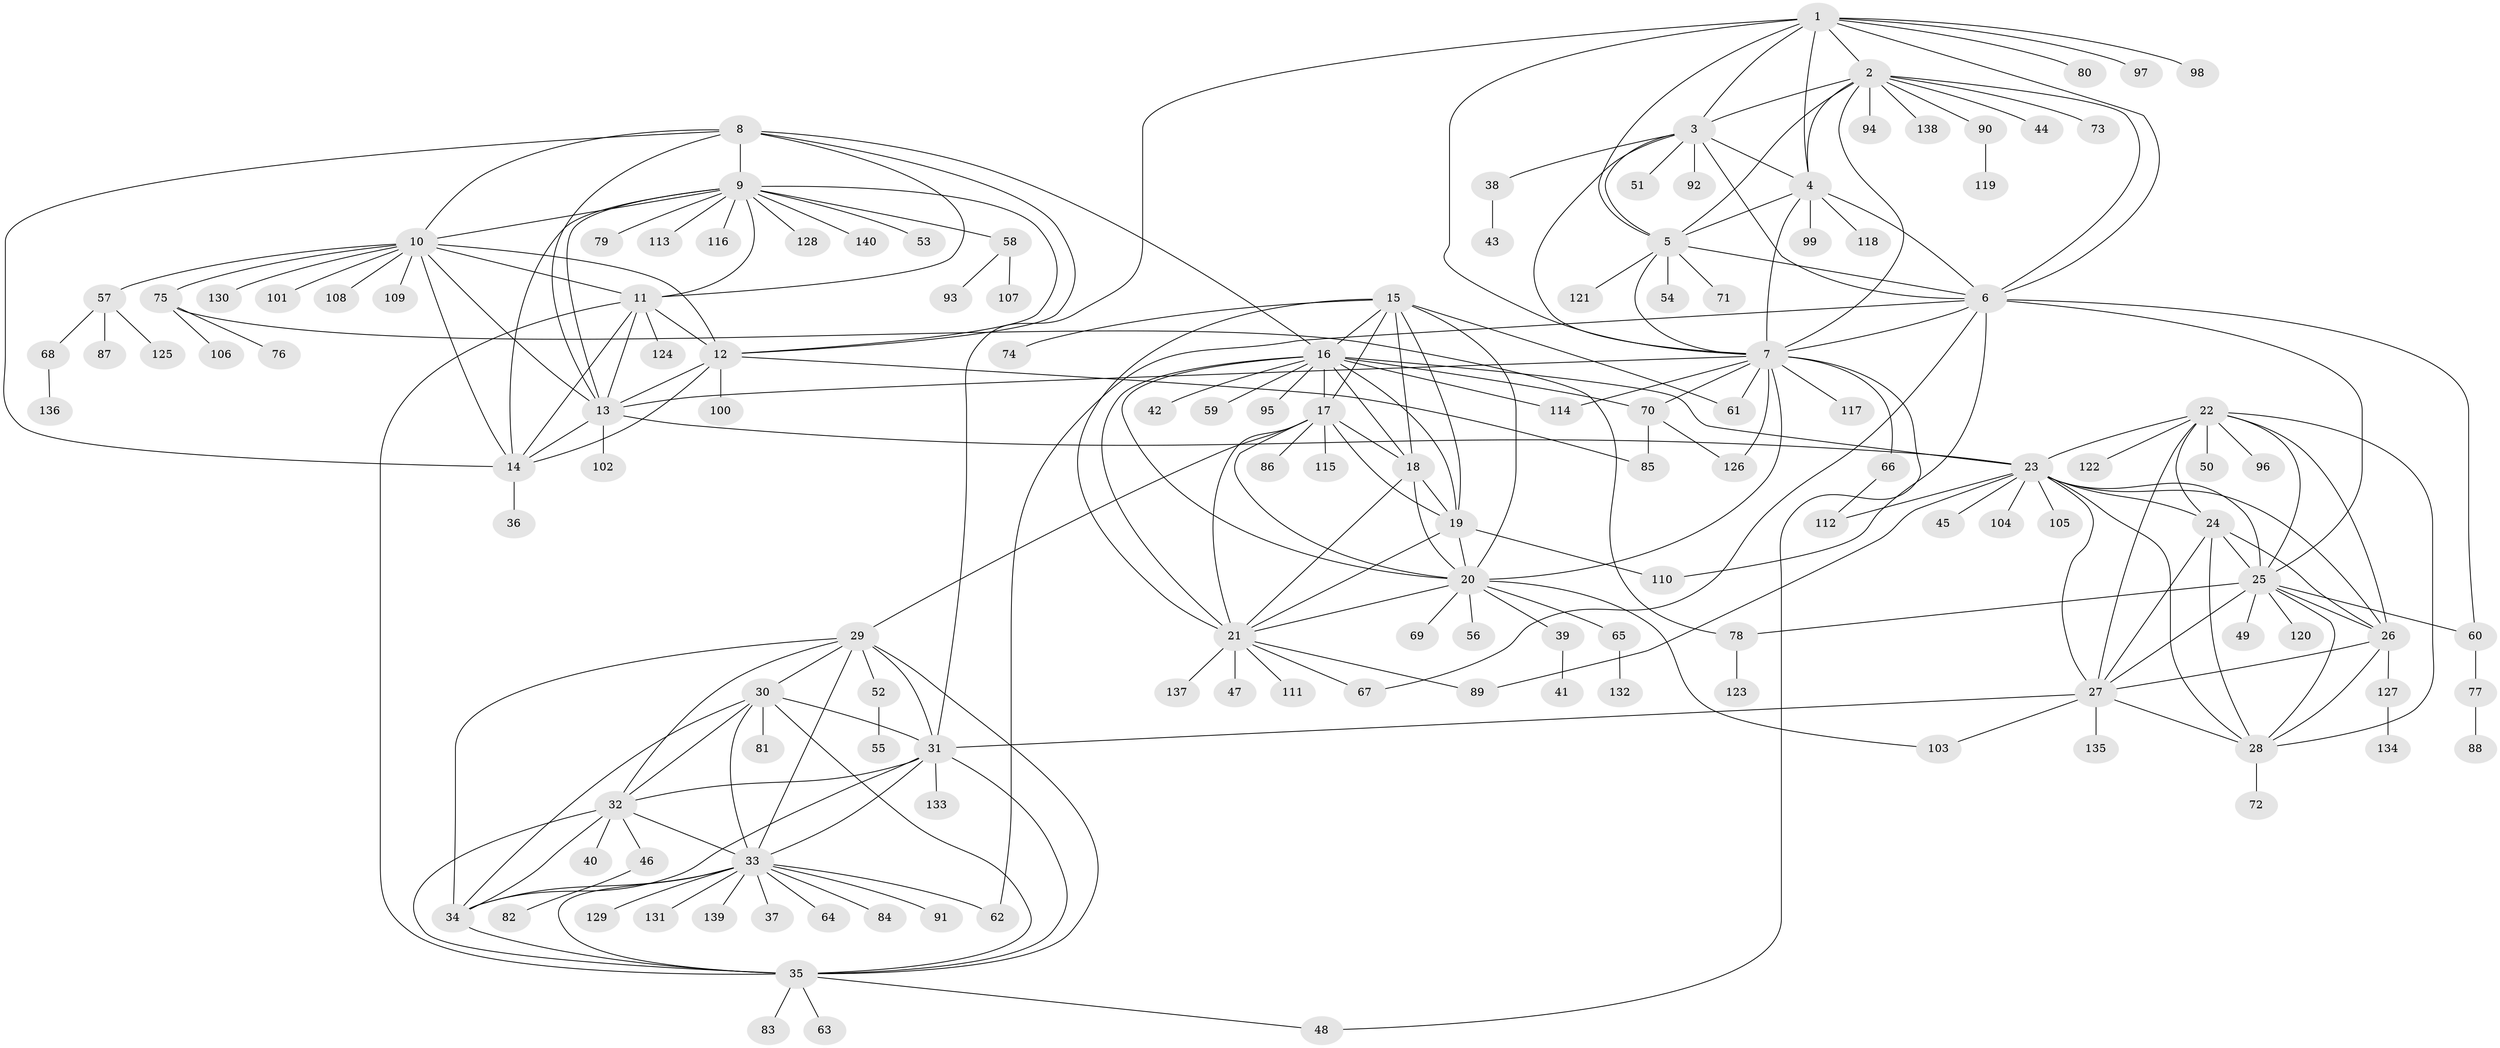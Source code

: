// Generated by graph-tools (version 1.1) at 2025/11/02/27/25 16:11:31]
// undirected, 140 vertices, 234 edges
graph export_dot {
graph [start="1"]
  node [color=gray90,style=filled];
  1;
  2;
  3;
  4;
  5;
  6;
  7;
  8;
  9;
  10;
  11;
  12;
  13;
  14;
  15;
  16;
  17;
  18;
  19;
  20;
  21;
  22;
  23;
  24;
  25;
  26;
  27;
  28;
  29;
  30;
  31;
  32;
  33;
  34;
  35;
  36;
  37;
  38;
  39;
  40;
  41;
  42;
  43;
  44;
  45;
  46;
  47;
  48;
  49;
  50;
  51;
  52;
  53;
  54;
  55;
  56;
  57;
  58;
  59;
  60;
  61;
  62;
  63;
  64;
  65;
  66;
  67;
  68;
  69;
  70;
  71;
  72;
  73;
  74;
  75;
  76;
  77;
  78;
  79;
  80;
  81;
  82;
  83;
  84;
  85;
  86;
  87;
  88;
  89;
  90;
  91;
  92;
  93;
  94;
  95;
  96;
  97;
  98;
  99;
  100;
  101;
  102;
  103;
  104;
  105;
  106;
  107;
  108;
  109;
  110;
  111;
  112;
  113;
  114;
  115;
  116;
  117;
  118;
  119;
  120;
  121;
  122;
  123;
  124;
  125;
  126;
  127;
  128;
  129;
  130;
  131;
  132;
  133;
  134;
  135;
  136;
  137;
  138;
  139;
  140;
  1 -- 2;
  1 -- 3;
  1 -- 4;
  1 -- 5;
  1 -- 6;
  1 -- 7;
  1 -- 31;
  1 -- 80;
  1 -- 97;
  1 -- 98;
  2 -- 3;
  2 -- 4;
  2 -- 5;
  2 -- 6;
  2 -- 7;
  2 -- 44;
  2 -- 73;
  2 -- 90;
  2 -- 94;
  2 -- 138;
  3 -- 4;
  3 -- 5;
  3 -- 6;
  3 -- 7;
  3 -- 38;
  3 -- 51;
  3 -- 92;
  4 -- 5;
  4 -- 6;
  4 -- 7;
  4 -- 99;
  4 -- 118;
  5 -- 6;
  5 -- 7;
  5 -- 54;
  5 -- 71;
  5 -- 121;
  6 -- 7;
  6 -- 25;
  6 -- 60;
  6 -- 62;
  6 -- 67;
  6 -- 110;
  7 -- 13;
  7 -- 20;
  7 -- 48;
  7 -- 61;
  7 -- 66;
  7 -- 70;
  7 -- 114;
  7 -- 117;
  7 -- 126;
  8 -- 9;
  8 -- 10;
  8 -- 11;
  8 -- 12;
  8 -- 13;
  8 -- 14;
  8 -- 16;
  9 -- 10;
  9 -- 11;
  9 -- 12;
  9 -- 13;
  9 -- 14;
  9 -- 53;
  9 -- 58;
  9 -- 79;
  9 -- 113;
  9 -- 116;
  9 -- 128;
  9 -- 140;
  10 -- 11;
  10 -- 12;
  10 -- 13;
  10 -- 14;
  10 -- 57;
  10 -- 75;
  10 -- 101;
  10 -- 108;
  10 -- 109;
  10 -- 130;
  11 -- 12;
  11 -- 13;
  11 -- 14;
  11 -- 35;
  11 -- 124;
  12 -- 13;
  12 -- 14;
  12 -- 85;
  12 -- 100;
  13 -- 14;
  13 -- 23;
  13 -- 102;
  14 -- 36;
  15 -- 16;
  15 -- 17;
  15 -- 18;
  15 -- 19;
  15 -- 20;
  15 -- 21;
  15 -- 61;
  15 -- 74;
  16 -- 17;
  16 -- 18;
  16 -- 19;
  16 -- 20;
  16 -- 21;
  16 -- 23;
  16 -- 42;
  16 -- 59;
  16 -- 70;
  16 -- 95;
  16 -- 114;
  17 -- 18;
  17 -- 19;
  17 -- 20;
  17 -- 21;
  17 -- 29;
  17 -- 86;
  17 -- 115;
  18 -- 19;
  18 -- 20;
  18 -- 21;
  19 -- 20;
  19 -- 21;
  19 -- 110;
  20 -- 21;
  20 -- 39;
  20 -- 56;
  20 -- 65;
  20 -- 69;
  20 -- 103;
  21 -- 47;
  21 -- 67;
  21 -- 89;
  21 -- 111;
  21 -- 137;
  22 -- 23;
  22 -- 24;
  22 -- 25;
  22 -- 26;
  22 -- 27;
  22 -- 28;
  22 -- 50;
  22 -- 96;
  22 -- 122;
  23 -- 24;
  23 -- 25;
  23 -- 26;
  23 -- 27;
  23 -- 28;
  23 -- 45;
  23 -- 89;
  23 -- 104;
  23 -- 105;
  23 -- 112;
  24 -- 25;
  24 -- 26;
  24 -- 27;
  24 -- 28;
  25 -- 26;
  25 -- 27;
  25 -- 28;
  25 -- 49;
  25 -- 60;
  25 -- 78;
  25 -- 120;
  26 -- 27;
  26 -- 28;
  26 -- 127;
  27 -- 28;
  27 -- 31;
  27 -- 103;
  27 -- 135;
  28 -- 72;
  29 -- 30;
  29 -- 31;
  29 -- 32;
  29 -- 33;
  29 -- 34;
  29 -- 35;
  29 -- 52;
  30 -- 31;
  30 -- 32;
  30 -- 33;
  30 -- 34;
  30 -- 35;
  30 -- 81;
  31 -- 32;
  31 -- 33;
  31 -- 34;
  31 -- 35;
  31 -- 133;
  32 -- 33;
  32 -- 34;
  32 -- 35;
  32 -- 40;
  32 -- 46;
  33 -- 34;
  33 -- 35;
  33 -- 37;
  33 -- 62;
  33 -- 64;
  33 -- 84;
  33 -- 91;
  33 -- 129;
  33 -- 131;
  33 -- 139;
  34 -- 35;
  35 -- 48;
  35 -- 63;
  35 -- 83;
  38 -- 43;
  39 -- 41;
  46 -- 82;
  52 -- 55;
  57 -- 68;
  57 -- 87;
  57 -- 125;
  58 -- 93;
  58 -- 107;
  60 -- 77;
  65 -- 132;
  66 -- 112;
  68 -- 136;
  70 -- 85;
  70 -- 126;
  75 -- 76;
  75 -- 78;
  75 -- 106;
  77 -- 88;
  78 -- 123;
  90 -- 119;
  127 -- 134;
}

